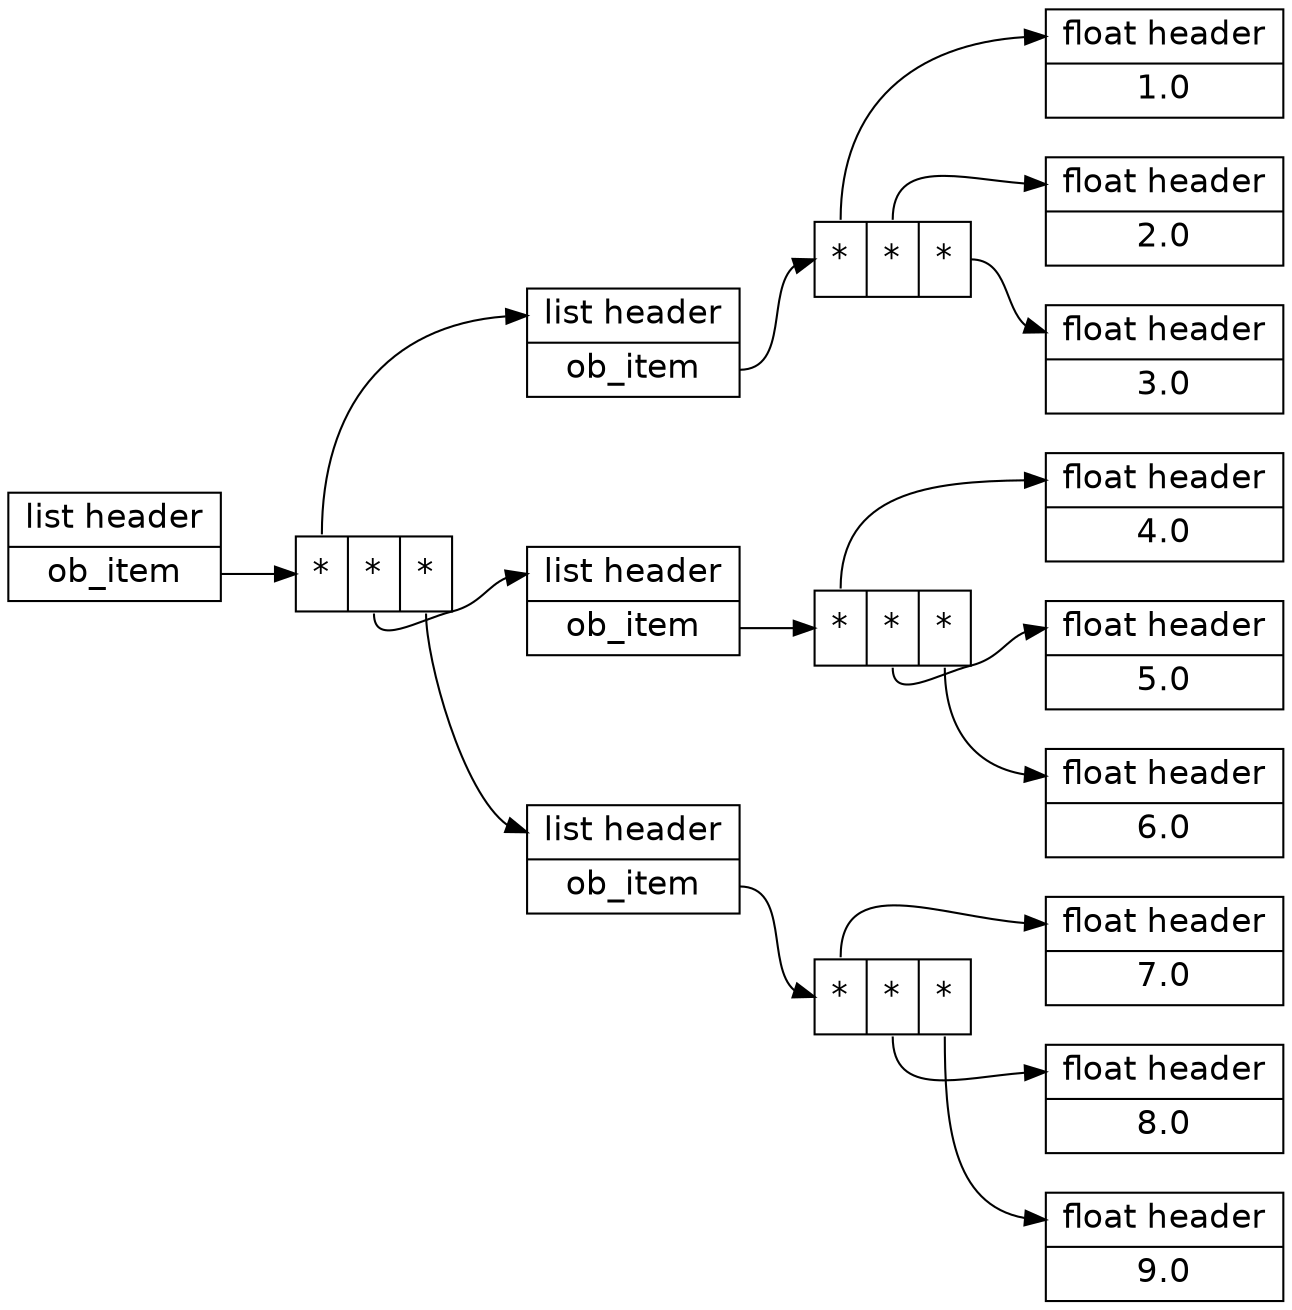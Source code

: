 digraph g {
 graph [fontname = "helvetica"];
 node [fontname = "helvetica"];
 edge [fontname = "helvetica"];

graph [
rankdir = "LR"
];
node [
fontsize = "16"
shape = "ellipse"
];
edge [
];
list1 [
label = "<f0> list header| <data> ob_item"
shape = "record"
];
    
list1data [
    label = "{<a> *| <b>  *|<c> *}"
    shape = "record"
];
    
list1:data -> list1data:a;

list2 [
label = "<f0> list header| <data> ob_item"
shape = "record"
];
    
list2data [
    label = "{<a> *| <b>  *|<c> *}"
    shape = "record"
];
    
list2:data -> list2data:a;
    
list3 [
label = "<f0> list header| <data> ob_item"
shape = "record"
];
    
list3data [
    label = "{<a> *| <b>  *|<c> *}"
    shape = "record"
];
    
list3:data -> list3data:a;

list4 [
label = "<f0> list header| <data> ob_item"
shape = "record"
];
    
list4data [
    label = "{<a> *| <b>  *|<c> *}"
    shape = "record"
];
    
list4:data -> list4data:a;
    
list1data:a -> list2:f0;
list1data:b -> list3:f0;
list1data:c -> list4:f0;
    
v1 [
label = "<f0> float header| 1.0"
shape = "record"
];

v2 [
label = "<f0> float header| 2.0"
shape = "record"
];

v3 [
label = "<f0> float header| 3.0"
shape = "record"
];

v4 [
label = "<f0> float header| 4.0"
shape = "record"
];
    
v5 [
label = "<f0> float header| 5.0"
shape = "record"
];

v6 [
label = "<f0> float header| 6.0"
shape = "record"
];
    
v7 [
label = "<f0> float header| 7.0"
shape = "record"
];
    
v8 [
label = "<f0> float header| 8.0"
shape = "record"
];
    
v9 [
label = "<f0> float header| 9.0"
shape = "record"
];
    
list2data:a -> v1:f0;
list2data:b -> v2:f0;
list2data:c -> v3:f0;    

list3data:a -> v4:f0;
list3data:b -> v5:f0;
list3data:c -> v6:f0;    

list4data:a -> v7:f0;
list4data:b -> v8:f0;
list4data:c -> v9:f0;    
}